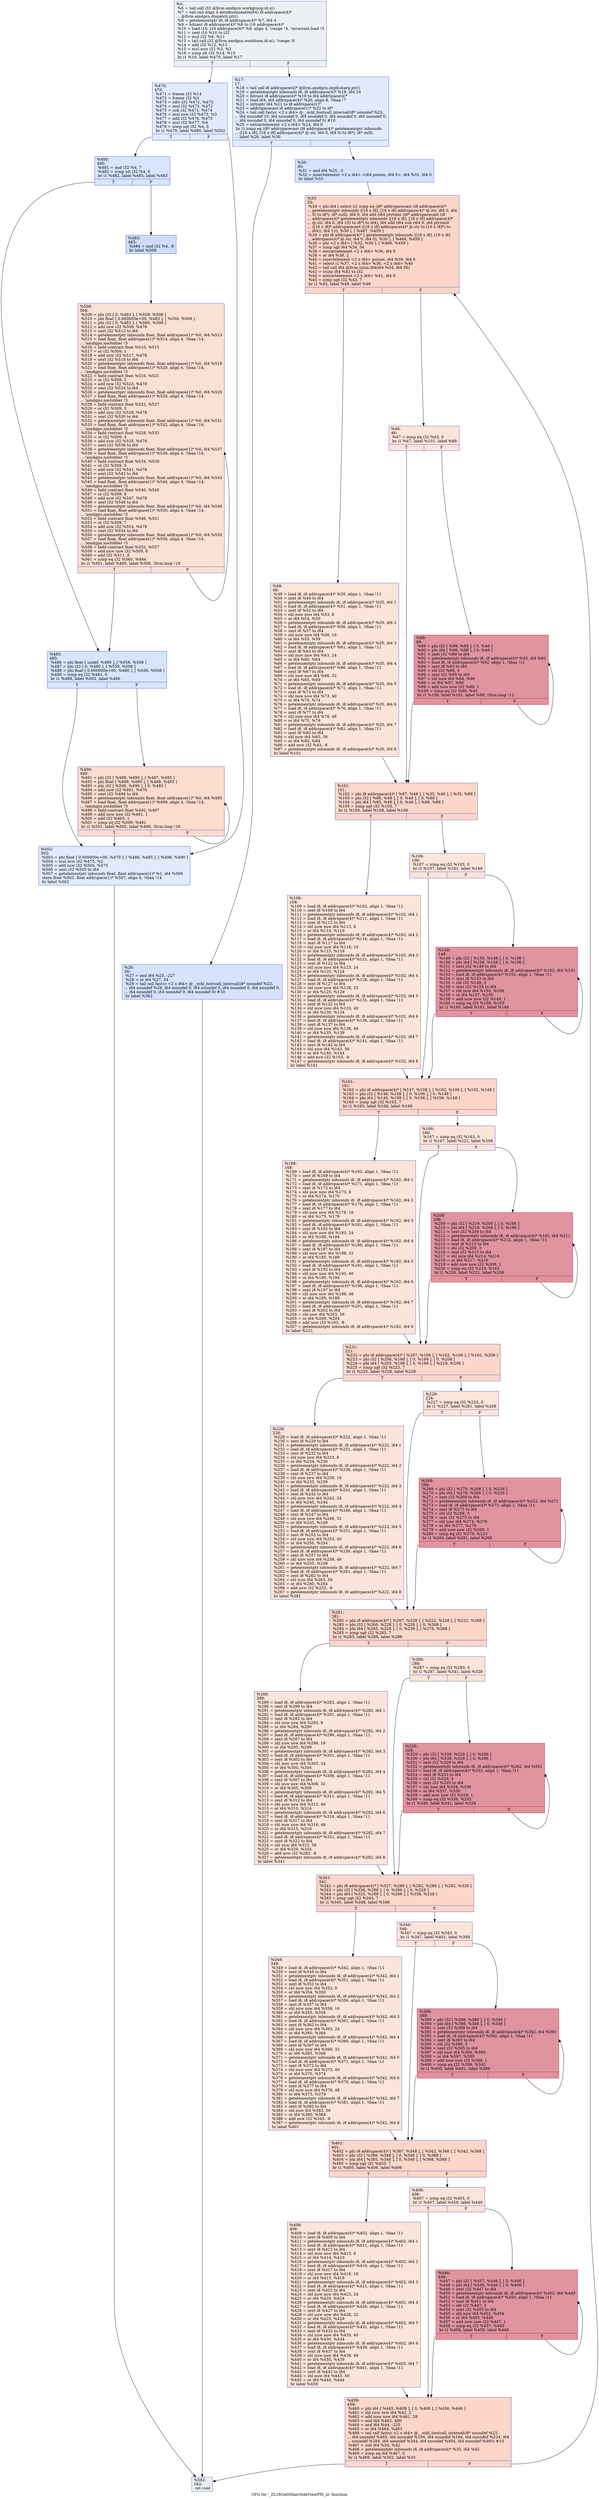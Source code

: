digraph "CFG for '_ZL16GetOtherSideViewPfS_iii' function" {
	label="CFG for '_ZL16GetOtherSideViewPfS_iii' function";

	Node0x47e8400 [shape=record,color="#3d50c3ff", style=filled, fillcolor="#d6dce470",label="{%5:\l  %6 = tail call i32 @llvm.amdgcn.workgroup.id.x()\l  %7 = tail call align 4 dereferenceable(64) i8 addrspace(4)*\l... @llvm.amdgcn.dispatch.ptr()\l  %8 = getelementptr i8, i8 addrspace(4)* %7, i64 4\l  %9 = bitcast i8 addrspace(4)* %8 to i16 addrspace(4)*\l  %10 = load i16, i16 addrspace(4)* %9, align 4, !range !4, !invariant.load !5\l  %11 = zext i16 %10 to i32\l  %12 = mul i32 %6, %11\l  %13 = tail call i32 @llvm.amdgcn.workitem.id.x(), !range !6\l  %14 = add i32 %12, %13\l  %15 = mul nsw i32 %3, %2\l  %16 = icmp slt i32 %14, %15\l  br i1 %16, label %470, label %17\l|{<s0>T|<s1>F}}"];
	Node0x47e8400:s0 -> Node0x47e8ef0;
	Node0x47e8400:s1 -> Node0x47ea460;
	Node0x47ea460 [shape=record,color="#3d50c3ff", style=filled, fillcolor="#bbd1f870",label="{%17:\l17:                                               \l  %18 = tail call i8 addrspace(4)* @llvm.amdgcn.implicitarg.ptr()\l  %19 = getelementptr inbounds i8, i8 addrspace(4)* %18, i64 24\l  %20 = bitcast i8 addrspace(4)* %19 to i64 addrspace(4)*\l  %21 = load i64, i64 addrspace(4)* %20, align 8, !tbaa !7\l  %22 = inttoptr i64 %21 to i8 addrspace(1)*\l  %23 = addrspacecast i8 addrspace(1)* %22 to i8*\l  %24 = tail call fastcc \<2 x i64\> @__ockl_hostcall_internal(i8* noundef %23,\l... i64 noundef 33, i64 noundef 0, i64 noundef 0, i64 noundef 0, i64 noundef 0,\l... i64 noundef 0, i64 noundef 0, i64 noundef 0) #10\l  %25 = extractelement \<2 x i64\> %24, i64 0\l  br i1 icmp eq (i8* addrspacecast (i8 addrspace(4)* getelementptr inbounds\l... ([16 x i8], [16 x i8] addrspace(4)* @.str, i64 0, i64 0) to i8*), i8* null),\l... label %26, label %30\l|{<s0>T|<s1>F}}"];
	Node0x47ea460:s0 -> Node0x47eb390;
	Node0x47ea460:s1 -> Node0x47ebd80;
	Node0x47eb390 [shape=record,color="#3d50c3ff", style=filled, fillcolor="#a1c0ff70",label="{%26:\l26:                                               \l  %27 = and i64 %25, -227\l  %28 = or i64 %27, 34\l  %29 = tail call fastcc \<2 x i64\> @__ockl_hostcall_internal(i8* noundef %23,\l... i64 noundef %28, i64 noundef 0, i64 noundef 0, i64 noundef 0, i64 noundef 0,\l... i64 noundef 0, i64 noundef 0, i64 noundef 0) #10\l  br label %562\l}"];
	Node0x47eb390 -> Node0x47ec060;
	Node0x47ebd80 [shape=record,color="#3d50c3ff", style=filled, fillcolor="#a1c0ff70",label="{%30:\l30:                                               \l  %31 = and i64 %25, -3\l  %32 = insertelement \<2 x i64\> \<i64 poison, i64 0\>, i64 %31, i64 0\l  br label %33\l}"];
	Node0x47ebd80 -> Node0x47ea350;
	Node0x47ea350 [shape=record,color="#3d50c3ff", style=filled, fillcolor="#f6a38570",label="{%33:\l33:                                               \l  %34 = phi i64 [ select (i1 icmp eq (i8* addrspacecast (i8 addrspace(4)*\l... getelementptr inbounds ([16 x i8], [16 x i8] addrspace(4)* @.str, i64 0, i64\l... 0) to i8*), i8* null), i64 0, i64 add (i64 ptrtoint (i8* addrspacecast (i8\l... addrspace(4)* getelementptr inbounds ([16 x i8], [16 x i8] addrspace(4)*\l... @.str, i64 0, i64 15) to i8*) to i64), i64 add (i64 sub (i64 0, i64 ptrtoint\l... ([16 x i8]* addrspacecast ([16 x i8] addrspace(4)* @.str to [16 x i8]*) to\l... i64)), i64 1))), %30 ], [ %467, %459 ]\l  %35 = phi i8 addrspace(4)* [ getelementptr inbounds ([16 x i8], [16 x i8]\l... addrspace(4)* @.str, i64 0, i64 0), %30 ], [ %468, %459 ]\l  %36 = phi \<2 x i64\> [ %32, %30 ], [ %466, %459 ]\l  %37 = icmp ugt i64 %34, 56\l  %38 = extractelement \<2 x i64\> %36, i64 0\l  %39 = or i64 %38, 2\l  %40 = insertelement \<2 x i64\> poison, i64 %39, i64 0\l  %41 = select i1 %37, \<2 x i64\> %36, \<2 x i64\> %40\l  %42 = tail call i64 @llvm.umin.i64(i64 %34, i64 56)\l  %43 = trunc i64 %42 to i32\l  %44 = extractelement \<2 x i64\> %41, i64 0\l  %45 = icmp ugt i32 %43, 7\l  br i1 %45, label %48, label %46\l|{<s0>T|<s1>F}}"];
	Node0x47ea350:s0 -> Node0x47edbe0;
	Node0x47ea350:s1 -> Node0x47edc70;
	Node0x47edc70 [shape=record,color="#3d50c3ff", style=filled, fillcolor="#f5c1a970",label="{%46:\l46:                                               \l  %47 = icmp eq i32 %43, 0\l  br i1 %47, label %101, label %88\l|{<s0>T|<s1>F}}"];
	Node0x47edc70:s0 -> Node0x47ede70;
	Node0x47edc70:s1 -> Node0x47edec0;
	Node0x47edbe0 [shape=record,color="#3d50c3ff", style=filled, fillcolor="#f5c1a970",label="{%48:\l48:                                               \l  %49 = load i8, i8 addrspace(4)* %35, align 1, !tbaa !11\l  %50 = zext i8 %49 to i64\l  %51 = getelementptr inbounds i8, i8 addrspace(4)* %35, i64 1\l  %52 = load i8, i8 addrspace(4)* %51, align 1, !tbaa !11\l  %53 = zext i8 %52 to i64\l  %54 = shl nuw nsw i64 %53, 8\l  %55 = or i64 %54, %50\l  %56 = getelementptr inbounds i8, i8 addrspace(4)* %35, i64 2\l  %57 = load i8, i8 addrspace(4)* %56, align 1, !tbaa !11\l  %58 = zext i8 %57 to i64\l  %59 = shl nuw nsw i64 %58, 16\l  %60 = or i64 %55, %59\l  %61 = getelementptr inbounds i8, i8 addrspace(4)* %35, i64 3\l  %62 = load i8, i8 addrspace(4)* %61, align 1, !tbaa !11\l  %63 = zext i8 %62 to i64\l  %64 = shl nuw nsw i64 %63, 24\l  %65 = or i64 %60, %64\l  %66 = getelementptr inbounds i8, i8 addrspace(4)* %35, i64 4\l  %67 = load i8, i8 addrspace(4)* %66, align 1, !tbaa !11\l  %68 = zext i8 %67 to i64\l  %69 = shl nuw nsw i64 %68, 32\l  %70 = or i64 %65, %69\l  %71 = getelementptr inbounds i8, i8 addrspace(4)* %35, i64 5\l  %72 = load i8, i8 addrspace(4)* %71, align 1, !tbaa !11\l  %73 = zext i8 %72 to i64\l  %74 = shl nuw nsw i64 %73, 40\l  %75 = or i64 %70, %74\l  %76 = getelementptr inbounds i8, i8 addrspace(4)* %35, i64 6\l  %77 = load i8, i8 addrspace(4)* %76, align 1, !tbaa !11\l  %78 = zext i8 %77 to i64\l  %79 = shl nuw nsw i64 %78, 48\l  %80 = or i64 %75, %79\l  %81 = getelementptr inbounds i8, i8 addrspace(4)* %35, i64 7\l  %82 = load i8, i8 addrspace(4)* %81, align 1, !tbaa !11\l  %83 = zext i8 %82 to i64\l  %84 = shl nuw i64 %83, 56\l  %85 = or i64 %80, %84\l  %86 = add nsw i32 %43, -8\l  %87 = getelementptr inbounds i8, i8 addrspace(4)* %35, i64 8\l  br label %101\l}"];
	Node0x47edbe0 -> Node0x47ede70;
	Node0x47edec0 [shape=record,color="#b70d28ff", style=filled, fillcolor="#b70d2870",label="{%88:\l88:                                               \l  %89 = phi i32 [ %99, %88 ], [ 0, %46 ]\l  %90 = phi i64 [ %98, %88 ], [ 0, %46 ]\l  %91 = zext i32 %89 to i64\l  %92 = getelementptr inbounds i8, i8 addrspace(4)* %35, i64 %91\l  %93 = load i8, i8 addrspace(4)* %92, align 1, !tbaa !11\l  %94 = zext i8 %93 to i64\l  %95 = shl i32 %89, 3\l  %96 = zext i32 %95 to i64\l  %97 = shl nuw i64 %94, %96\l  %98 = or i64 %97, %90\l  %99 = add nuw nsw i32 %89, 1\l  %100 = icmp eq i32 %99, %43\l  br i1 %100, label %101, label %88, !llvm.loop !12\l|{<s0>T|<s1>F}}"];
	Node0x47edec0:s0 -> Node0x47ede70;
	Node0x47edec0:s1 -> Node0x47edec0;
	Node0x47ede70 [shape=record,color="#3d50c3ff", style=filled, fillcolor="#f6a38570",label="{%101:\l101:                                              \l  %102 = phi i8 addrspace(4)* [ %87, %48 ], [ %35, %46 ], [ %35, %88 ]\l  %103 = phi i32 [ %86, %48 ], [ 0, %46 ], [ 0, %88 ]\l  %104 = phi i64 [ %85, %48 ], [ 0, %46 ], [ %98, %88 ]\l  %105 = icmp ugt i32 %103, 7\l  br i1 %105, label %108, label %106\l|{<s0>T|<s1>F}}"];
	Node0x47ede70:s0 -> Node0x47f0ba0;
	Node0x47ede70:s1 -> Node0x47f0bf0;
	Node0x47f0bf0 [shape=record,color="#3d50c3ff", style=filled, fillcolor="#f5c1a970",label="{%106:\l106:                                              \l  %107 = icmp eq i32 %103, 0\l  br i1 %107, label %161, label %148\l|{<s0>T|<s1>F}}"];
	Node0x47f0bf0:s0 -> Node0x47f0dc0;
	Node0x47f0bf0:s1 -> Node0x47f0e10;
	Node0x47f0ba0 [shape=record,color="#3d50c3ff", style=filled, fillcolor="#f5c1a970",label="{%108:\l108:                                              \l  %109 = load i8, i8 addrspace(4)* %102, align 1, !tbaa !11\l  %110 = zext i8 %109 to i64\l  %111 = getelementptr inbounds i8, i8 addrspace(4)* %102, i64 1\l  %112 = load i8, i8 addrspace(4)* %111, align 1, !tbaa !11\l  %113 = zext i8 %112 to i64\l  %114 = shl nuw nsw i64 %113, 8\l  %115 = or i64 %114, %110\l  %116 = getelementptr inbounds i8, i8 addrspace(4)* %102, i64 2\l  %117 = load i8, i8 addrspace(4)* %116, align 1, !tbaa !11\l  %118 = zext i8 %117 to i64\l  %119 = shl nuw nsw i64 %118, 16\l  %120 = or i64 %115, %119\l  %121 = getelementptr inbounds i8, i8 addrspace(4)* %102, i64 3\l  %122 = load i8, i8 addrspace(4)* %121, align 1, !tbaa !11\l  %123 = zext i8 %122 to i64\l  %124 = shl nuw nsw i64 %123, 24\l  %125 = or i64 %120, %124\l  %126 = getelementptr inbounds i8, i8 addrspace(4)* %102, i64 4\l  %127 = load i8, i8 addrspace(4)* %126, align 1, !tbaa !11\l  %128 = zext i8 %127 to i64\l  %129 = shl nuw nsw i64 %128, 32\l  %130 = or i64 %125, %129\l  %131 = getelementptr inbounds i8, i8 addrspace(4)* %102, i64 5\l  %132 = load i8, i8 addrspace(4)* %131, align 1, !tbaa !11\l  %133 = zext i8 %132 to i64\l  %134 = shl nuw nsw i64 %133, 40\l  %135 = or i64 %130, %134\l  %136 = getelementptr inbounds i8, i8 addrspace(4)* %102, i64 6\l  %137 = load i8, i8 addrspace(4)* %136, align 1, !tbaa !11\l  %138 = zext i8 %137 to i64\l  %139 = shl nuw nsw i64 %138, 48\l  %140 = or i64 %135, %139\l  %141 = getelementptr inbounds i8, i8 addrspace(4)* %102, i64 7\l  %142 = load i8, i8 addrspace(4)* %141, align 1, !tbaa !11\l  %143 = zext i8 %142 to i64\l  %144 = shl nuw i64 %143, 56\l  %145 = or i64 %140, %144\l  %146 = add nsw i32 %103, -8\l  %147 = getelementptr inbounds i8, i8 addrspace(4)* %102, i64 8\l  br label %161\l}"];
	Node0x47f0ba0 -> Node0x47f0dc0;
	Node0x47f0e10 [shape=record,color="#b70d28ff", style=filled, fillcolor="#b70d2870",label="{%148:\l148:                                              \l  %149 = phi i32 [ %159, %148 ], [ 0, %106 ]\l  %150 = phi i64 [ %158, %148 ], [ 0, %106 ]\l  %151 = zext i32 %149 to i64\l  %152 = getelementptr inbounds i8, i8 addrspace(4)* %102, i64 %151\l  %153 = load i8, i8 addrspace(4)* %152, align 1, !tbaa !11\l  %154 = zext i8 %153 to i64\l  %155 = shl i32 %149, 3\l  %156 = zext i32 %155 to i64\l  %157 = shl nuw i64 %154, %156\l  %158 = or i64 %157, %150\l  %159 = add nuw nsw i32 %149, 1\l  %160 = icmp eq i32 %159, %103\l  br i1 %160, label %161, label %148\l|{<s0>T|<s1>F}}"];
	Node0x47f0e10:s0 -> Node0x47f0dc0;
	Node0x47f0e10:s1 -> Node0x47f0e10;
	Node0x47f0dc0 [shape=record,color="#3d50c3ff", style=filled, fillcolor="#f6a38570",label="{%161:\l161:                                              \l  %162 = phi i8 addrspace(4)* [ %147, %108 ], [ %102, %106 ], [ %102, %148 ]\l  %163 = phi i32 [ %146, %108 ], [ 0, %106 ], [ 0, %148 ]\l  %164 = phi i64 [ %145, %108 ], [ 0, %106 ], [ %158, %148 ]\l  %165 = icmp ugt i32 %163, 7\l  br i1 %165, label %168, label %166\l|{<s0>T|<s1>F}}"];
	Node0x47f0dc0:s0 -> Node0x47f32e0;
	Node0x47f0dc0:s1 -> Node0x47f3330;
	Node0x47f3330 [shape=record,color="#3d50c3ff", style=filled, fillcolor="#f5c1a970",label="{%166:\l166:                                              \l  %167 = icmp eq i32 %163, 0\l  br i1 %167, label %221, label %208\l|{<s0>T|<s1>F}}"];
	Node0x47f3330:s0 -> Node0x47f34c0;
	Node0x47f3330:s1 -> Node0x47f3510;
	Node0x47f32e0 [shape=record,color="#3d50c3ff", style=filled, fillcolor="#f5c1a970",label="{%168:\l168:                                              \l  %169 = load i8, i8 addrspace(4)* %162, align 1, !tbaa !11\l  %170 = zext i8 %169 to i64\l  %171 = getelementptr inbounds i8, i8 addrspace(4)* %162, i64 1\l  %172 = load i8, i8 addrspace(4)* %171, align 1, !tbaa !11\l  %173 = zext i8 %172 to i64\l  %174 = shl nuw nsw i64 %173, 8\l  %175 = or i64 %174, %170\l  %176 = getelementptr inbounds i8, i8 addrspace(4)* %162, i64 2\l  %177 = load i8, i8 addrspace(4)* %176, align 1, !tbaa !11\l  %178 = zext i8 %177 to i64\l  %179 = shl nuw nsw i64 %178, 16\l  %180 = or i64 %175, %179\l  %181 = getelementptr inbounds i8, i8 addrspace(4)* %162, i64 3\l  %182 = load i8, i8 addrspace(4)* %181, align 1, !tbaa !11\l  %183 = zext i8 %182 to i64\l  %184 = shl nuw nsw i64 %183, 24\l  %185 = or i64 %180, %184\l  %186 = getelementptr inbounds i8, i8 addrspace(4)* %162, i64 4\l  %187 = load i8, i8 addrspace(4)* %186, align 1, !tbaa !11\l  %188 = zext i8 %187 to i64\l  %189 = shl nuw nsw i64 %188, 32\l  %190 = or i64 %185, %189\l  %191 = getelementptr inbounds i8, i8 addrspace(4)* %162, i64 5\l  %192 = load i8, i8 addrspace(4)* %191, align 1, !tbaa !11\l  %193 = zext i8 %192 to i64\l  %194 = shl nuw nsw i64 %193, 40\l  %195 = or i64 %190, %194\l  %196 = getelementptr inbounds i8, i8 addrspace(4)* %162, i64 6\l  %197 = load i8, i8 addrspace(4)* %196, align 1, !tbaa !11\l  %198 = zext i8 %197 to i64\l  %199 = shl nuw nsw i64 %198, 48\l  %200 = or i64 %195, %199\l  %201 = getelementptr inbounds i8, i8 addrspace(4)* %162, i64 7\l  %202 = load i8, i8 addrspace(4)* %201, align 1, !tbaa !11\l  %203 = zext i8 %202 to i64\l  %204 = shl nuw i64 %203, 56\l  %205 = or i64 %200, %204\l  %206 = add nsw i32 %163, -8\l  %207 = getelementptr inbounds i8, i8 addrspace(4)* %162, i64 8\l  br label %221\l}"];
	Node0x47f32e0 -> Node0x47f34c0;
	Node0x47f3510 [shape=record,color="#b70d28ff", style=filled, fillcolor="#b70d2870",label="{%208:\l208:                                              \l  %209 = phi i32 [ %219, %208 ], [ 0, %166 ]\l  %210 = phi i64 [ %218, %208 ], [ 0, %166 ]\l  %211 = zext i32 %209 to i64\l  %212 = getelementptr inbounds i8, i8 addrspace(4)* %162, i64 %211\l  %213 = load i8, i8 addrspace(4)* %212, align 1, !tbaa !11\l  %214 = zext i8 %213 to i64\l  %215 = shl i32 %209, 3\l  %216 = zext i32 %215 to i64\l  %217 = shl nuw i64 %214, %216\l  %218 = or i64 %217, %210\l  %219 = add nuw nsw i32 %209, 1\l  %220 = icmp eq i32 %219, %163\l  br i1 %220, label %221, label %208\l|{<s0>T|<s1>F}}"];
	Node0x47f3510:s0 -> Node0x47f34c0;
	Node0x47f3510:s1 -> Node0x47f3510;
	Node0x47f34c0 [shape=record,color="#3d50c3ff", style=filled, fillcolor="#f6a38570",label="{%221:\l221:                                              \l  %222 = phi i8 addrspace(4)* [ %207, %168 ], [ %162, %166 ], [ %162, %208 ]\l  %223 = phi i32 [ %206, %168 ], [ 0, %166 ], [ 0, %208 ]\l  %224 = phi i64 [ %205, %168 ], [ 0, %166 ], [ %218, %208 ]\l  %225 = icmp ugt i32 %223, 7\l  br i1 %225, label %228, label %226\l|{<s0>T|<s1>F}}"];
	Node0x47f34c0:s0 -> Node0x47f5560;
	Node0x47f34c0:s1 -> Node0x47f55b0;
	Node0x47f55b0 [shape=record,color="#3d50c3ff", style=filled, fillcolor="#f5c1a970",label="{%226:\l226:                                              \l  %227 = icmp eq i32 %223, 0\l  br i1 %227, label %281, label %268\l|{<s0>T|<s1>F}}"];
	Node0x47f55b0:s0 -> Node0x47f5740;
	Node0x47f55b0:s1 -> Node0x47f5790;
	Node0x47f5560 [shape=record,color="#3d50c3ff", style=filled, fillcolor="#f5c1a970",label="{%228:\l228:                                              \l  %229 = load i8, i8 addrspace(4)* %222, align 1, !tbaa !11\l  %230 = zext i8 %229 to i64\l  %231 = getelementptr inbounds i8, i8 addrspace(4)* %222, i64 1\l  %232 = load i8, i8 addrspace(4)* %231, align 1, !tbaa !11\l  %233 = zext i8 %232 to i64\l  %234 = shl nuw nsw i64 %233, 8\l  %235 = or i64 %234, %230\l  %236 = getelementptr inbounds i8, i8 addrspace(4)* %222, i64 2\l  %237 = load i8, i8 addrspace(4)* %236, align 1, !tbaa !11\l  %238 = zext i8 %237 to i64\l  %239 = shl nuw nsw i64 %238, 16\l  %240 = or i64 %235, %239\l  %241 = getelementptr inbounds i8, i8 addrspace(4)* %222, i64 3\l  %242 = load i8, i8 addrspace(4)* %241, align 1, !tbaa !11\l  %243 = zext i8 %242 to i64\l  %244 = shl nuw nsw i64 %243, 24\l  %245 = or i64 %240, %244\l  %246 = getelementptr inbounds i8, i8 addrspace(4)* %222, i64 4\l  %247 = load i8, i8 addrspace(4)* %246, align 1, !tbaa !11\l  %248 = zext i8 %247 to i64\l  %249 = shl nuw nsw i64 %248, 32\l  %250 = or i64 %245, %249\l  %251 = getelementptr inbounds i8, i8 addrspace(4)* %222, i64 5\l  %252 = load i8, i8 addrspace(4)* %251, align 1, !tbaa !11\l  %253 = zext i8 %252 to i64\l  %254 = shl nuw nsw i64 %253, 40\l  %255 = or i64 %250, %254\l  %256 = getelementptr inbounds i8, i8 addrspace(4)* %222, i64 6\l  %257 = load i8, i8 addrspace(4)* %256, align 1, !tbaa !11\l  %258 = zext i8 %257 to i64\l  %259 = shl nuw nsw i64 %258, 48\l  %260 = or i64 %255, %259\l  %261 = getelementptr inbounds i8, i8 addrspace(4)* %222, i64 7\l  %262 = load i8, i8 addrspace(4)* %261, align 1, !tbaa !11\l  %263 = zext i8 %262 to i64\l  %264 = shl nuw i64 %263, 56\l  %265 = or i64 %260, %264\l  %266 = add nsw i32 %223, -8\l  %267 = getelementptr inbounds i8, i8 addrspace(4)* %222, i64 8\l  br label %281\l}"];
	Node0x47f5560 -> Node0x47f5740;
	Node0x47f5790 [shape=record,color="#b70d28ff", style=filled, fillcolor="#b70d2870",label="{%268:\l268:                                              \l  %269 = phi i32 [ %279, %268 ], [ 0, %226 ]\l  %270 = phi i64 [ %278, %268 ], [ 0, %226 ]\l  %271 = zext i32 %269 to i64\l  %272 = getelementptr inbounds i8, i8 addrspace(4)* %222, i64 %271\l  %273 = load i8, i8 addrspace(4)* %272, align 1, !tbaa !11\l  %274 = zext i8 %273 to i64\l  %275 = shl i32 %269, 3\l  %276 = zext i32 %275 to i64\l  %277 = shl nuw i64 %274, %276\l  %278 = or i64 %277, %270\l  %279 = add nuw nsw i32 %269, 1\l  %280 = icmp eq i32 %279, %223\l  br i1 %280, label %281, label %268\l|{<s0>T|<s1>F}}"];
	Node0x47f5790:s0 -> Node0x47f5740;
	Node0x47f5790:s1 -> Node0x47f5790;
	Node0x47f5740 [shape=record,color="#3d50c3ff", style=filled, fillcolor="#f6a38570",label="{%281:\l281:                                              \l  %282 = phi i8 addrspace(4)* [ %267, %228 ], [ %222, %226 ], [ %222, %268 ]\l  %283 = phi i32 [ %266, %228 ], [ 0, %226 ], [ 0, %268 ]\l  %284 = phi i64 [ %265, %228 ], [ 0, %226 ], [ %278, %268 ]\l  %285 = icmp ugt i32 %283, 7\l  br i1 %285, label %288, label %286\l|{<s0>T|<s1>F}}"];
	Node0x47f5740:s0 -> Node0x47f7fb0;
	Node0x47f5740:s1 -> Node0x47f8000;
	Node0x47f8000 [shape=record,color="#3d50c3ff", style=filled, fillcolor="#f5c1a970",label="{%286:\l286:                                              \l  %287 = icmp eq i32 %283, 0\l  br i1 %287, label %341, label %328\l|{<s0>T|<s1>F}}"];
	Node0x47f8000:s0 -> Node0x47f8190;
	Node0x47f8000:s1 -> Node0x47f81e0;
	Node0x47f7fb0 [shape=record,color="#3d50c3ff", style=filled, fillcolor="#f5c1a970",label="{%288:\l288:                                              \l  %289 = load i8, i8 addrspace(4)* %282, align 1, !tbaa !11\l  %290 = zext i8 %289 to i64\l  %291 = getelementptr inbounds i8, i8 addrspace(4)* %282, i64 1\l  %292 = load i8, i8 addrspace(4)* %291, align 1, !tbaa !11\l  %293 = zext i8 %292 to i64\l  %294 = shl nuw nsw i64 %293, 8\l  %295 = or i64 %294, %290\l  %296 = getelementptr inbounds i8, i8 addrspace(4)* %282, i64 2\l  %297 = load i8, i8 addrspace(4)* %296, align 1, !tbaa !11\l  %298 = zext i8 %297 to i64\l  %299 = shl nuw nsw i64 %298, 16\l  %300 = or i64 %295, %299\l  %301 = getelementptr inbounds i8, i8 addrspace(4)* %282, i64 3\l  %302 = load i8, i8 addrspace(4)* %301, align 1, !tbaa !11\l  %303 = zext i8 %302 to i64\l  %304 = shl nuw nsw i64 %303, 24\l  %305 = or i64 %300, %304\l  %306 = getelementptr inbounds i8, i8 addrspace(4)* %282, i64 4\l  %307 = load i8, i8 addrspace(4)* %306, align 1, !tbaa !11\l  %308 = zext i8 %307 to i64\l  %309 = shl nuw nsw i64 %308, 32\l  %310 = or i64 %305, %309\l  %311 = getelementptr inbounds i8, i8 addrspace(4)* %282, i64 5\l  %312 = load i8, i8 addrspace(4)* %311, align 1, !tbaa !11\l  %313 = zext i8 %312 to i64\l  %314 = shl nuw nsw i64 %313, 40\l  %315 = or i64 %310, %314\l  %316 = getelementptr inbounds i8, i8 addrspace(4)* %282, i64 6\l  %317 = load i8, i8 addrspace(4)* %316, align 1, !tbaa !11\l  %318 = zext i8 %317 to i64\l  %319 = shl nuw nsw i64 %318, 48\l  %320 = or i64 %315, %319\l  %321 = getelementptr inbounds i8, i8 addrspace(4)* %282, i64 7\l  %322 = load i8, i8 addrspace(4)* %321, align 1, !tbaa !11\l  %323 = zext i8 %322 to i64\l  %324 = shl nuw i64 %323, 56\l  %325 = or i64 %320, %324\l  %326 = add nsw i32 %283, -8\l  %327 = getelementptr inbounds i8, i8 addrspace(4)* %282, i64 8\l  br label %341\l}"];
	Node0x47f7fb0 -> Node0x47f8190;
	Node0x47f81e0 [shape=record,color="#b70d28ff", style=filled, fillcolor="#b70d2870",label="{%328:\l328:                                              \l  %329 = phi i32 [ %339, %328 ], [ 0, %286 ]\l  %330 = phi i64 [ %338, %328 ], [ 0, %286 ]\l  %331 = zext i32 %329 to i64\l  %332 = getelementptr inbounds i8, i8 addrspace(4)* %282, i64 %331\l  %333 = load i8, i8 addrspace(4)* %332, align 1, !tbaa !11\l  %334 = zext i8 %333 to i64\l  %335 = shl i32 %329, 3\l  %336 = zext i32 %335 to i64\l  %337 = shl nuw i64 %334, %336\l  %338 = or i64 %337, %330\l  %339 = add nuw nsw i32 %329, 1\l  %340 = icmp eq i32 %339, %283\l  br i1 %340, label %341, label %328\l|{<s0>T|<s1>F}}"];
	Node0x47f81e0:s0 -> Node0x47f8190;
	Node0x47f81e0:s1 -> Node0x47f81e0;
	Node0x47f8190 [shape=record,color="#3d50c3ff", style=filled, fillcolor="#f6a38570",label="{%341:\l341:                                              \l  %342 = phi i8 addrspace(4)* [ %327, %288 ], [ %282, %286 ], [ %282, %328 ]\l  %343 = phi i32 [ %326, %288 ], [ 0, %286 ], [ 0, %328 ]\l  %344 = phi i64 [ %325, %288 ], [ 0, %286 ], [ %338, %328 ]\l  %345 = icmp ugt i32 %343, 7\l  br i1 %345, label %348, label %346\l|{<s0>T|<s1>F}}"];
	Node0x47f8190:s0 -> Node0x47fac50;
	Node0x47f8190:s1 -> Node0x47faca0;
	Node0x47faca0 [shape=record,color="#3d50c3ff", style=filled, fillcolor="#f5c1a970",label="{%346:\l346:                                              \l  %347 = icmp eq i32 %343, 0\l  br i1 %347, label %401, label %388\l|{<s0>T|<s1>F}}"];
	Node0x47faca0:s0 -> Node0x47fae30;
	Node0x47faca0:s1 -> Node0x47fae80;
	Node0x47fac50 [shape=record,color="#3d50c3ff", style=filled, fillcolor="#f5c1a970",label="{%348:\l348:                                              \l  %349 = load i8, i8 addrspace(4)* %342, align 1, !tbaa !11\l  %350 = zext i8 %349 to i64\l  %351 = getelementptr inbounds i8, i8 addrspace(4)* %342, i64 1\l  %352 = load i8, i8 addrspace(4)* %351, align 1, !tbaa !11\l  %353 = zext i8 %352 to i64\l  %354 = shl nuw nsw i64 %353, 8\l  %355 = or i64 %354, %350\l  %356 = getelementptr inbounds i8, i8 addrspace(4)* %342, i64 2\l  %357 = load i8, i8 addrspace(4)* %356, align 1, !tbaa !11\l  %358 = zext i8 %357 to i64\l  %359 = shl nuw nsw i64 %358, 16\l  %360 = or i64 %355, %359\l  %361 = getelementptr inbounds i8, i8 addrspace(4)* %342, i64 3\l  %362 = load i8, i8 addrspace(4)* %361, align 1, !tbaa !11\l  %363 = zext i8 %362 to i64\l  %364 = shl nuw nsw i64 %363, 24\l  %365 = or i64 %360, %364\l  %366 = getelementptr inbounds i8, i8 addrspace(4)* %342, i64 4\l  %367 = load i8, i8 addrspace(4)* %366, align 1, !tbaa !11\l  %368 = zext i8 %367 to i64\l  %369 = shl nuw nsw i64 %368, 32\l  %370 = or i64 %365, %369\l  %371 = getelementptr inbounds i8, i8 addrspace(4)* %342, i64 5\l  %372 = load i8, i8 addrspace(4)* %371, align 1, !tbaa !11\l  %373 = zext i8 %372 to i64\l  %374 = shl nuw nsw i64 %373, 40\l  %375 = or i64 %370, %374\l  %376 = getelementptr inbounds i8, i8 addrspace(4)* %342, i64 6\l  %377 = load i8, i8 addrspace(4)* %376, align 1, !tbaa !11\l  %378 = zext i8 %377 to i64\l  %379 = shl nuw nsw i64 %378, 48\l  %380 = or i64 %375, %379\l  %381 = getelementptr inbounds i8, i8 addrspace(4)* %342, i64 7\l  %382 = load i8, i8 addrspace(4)* %381, align 1, !tbaa !11\l  %383 = zext i8 %382 to i64\l  %384 = shl nuw i64 %383, 56\l  %385 = or i64 %380, %384\l  %386 = add nsw i32 %343, -8\l  %387 = getelementptr inbounds i8, i8 addrspace(4)* %342, i64 8\l  br label %401\l}"];
	Node0x47fac50 -> Node0x47fae30;
	Node0x47fae80 [shape=record,color="#b70d28ff", style=filled, fillcolor="#b70d2870",label="{%388:\l388:                                              \l  %389 = phi i32 [ %399, %388 ], [ 0, %346 ]\l  %390 = phi i64 [ %398, %388 ], [ 0, %346 ]\l  %391 = zext i32 %389 to i64\l  %392 = getelementptr inbounds i8, i8 addrspace(4)* %342, i64 %391\l  %393 = load i8, i8 addrspace(4)* %392, align 1, !tbaa !11\l  %394 = zext i8 %393 to i64\l  %395 = shl i32 %389, 3\l  %396 = zext i32 %395 to i64\l  %397 = shl nuw i64 %394, %396\l  %398 = or i64 %397, %390\l  %399 = add nuw nsw i32 %389, 1\l  %400 = icmp eq i32 %399, %343\l  br i1 %400, label %401, label %388\l|{<s0>T|<s1>F}}"];
	Node0x47fae80:s0 -> Node0x47fae30;
	Node0x47fae80:s1 -> Node0x47fae80;
	Node0x47fae30 [shape=record,color="#3d50c3ff", style=filled, fillcolor="#f6a38570",label="{%401:\l401:                                              \l  %402 = phi i8 addrspace(4)* [ %387, %348 ], [ %342, %346 ], [ %342, %388 ]\l  %403 = phi i32 [ %386, %348 ], [ 0, %346 ], [ 0, %388 ]\l  %404 = phi i64 [ %385, %348 ], [ 0, %346 ], [ %398, %388 ]\l  %405 = icmp ugt i32 %403, 7\l  br i1 %405, label %408, label %406\l|{<s0>T|<s1>F}}"];
	Node0x47fae30:s0 -> Node0x47fd4b0;
	Node0x47fae30:s1 -> Node0x47fd500;
	Node0x47fd500 [shape=record,color="#3d50c3ff", style=filled, fillcolor="#f5c1a970",label="{%406:\l406:                                              \l  %407 = icmp eq i32 %403, 0\l  br i1 %407, label %459, label %446\l|{<s0>T|<s1>F}}"];
	Node0x47fd500:s0 -> Node0x47ed0e0;
	Node0x47fd500:s1 -> Node0x47fd690;
	Node0x47fd4b0 [shape=record,color="#3d50c3ff", style=filled, fillcolor="#f5c1a970",label="{%408:\l408:                                              \l  %409 = load i8, i8 addrspace(4)* %402, align 1, !tbaa !11\l  %410 = zext i8 %409 to i64\l  %411 = getelementptr inbounds i8, i8 addrspace(4)* %402, i64 1\l  %412 = load i8, i8 addrspace(4)* %411, align 1, !tbaa !11\l  %413 = zext i8 %412 to i64\l  %414 = shl nuw nsw i64 %413, 8\l  %415 = or i64 %414, %410\l  %416 = getelementptr inbounds i8, i8 addrspace(4)* %402, i64 2\l  %417 = load i8, i8 addrspace(4)* %416, align 1, !tbaa !11\l  %418 = zext i8 %417 to i64\l  %419 = shl nuw nsw i64 %418, 16\l  %420 = or i64 %415, %419\l  %421 = getelementptr inbounds i8, i8 addrspace(4)* %402, i64 3\l  %422 = load i8, i8 addrspace(4)* %421, align 1, !tbaa !11\l  %423 = zext i8 %422 to i64\l  %424 = shl nuw nsw i64 %423, 24\l  %425 = or i64 %420, %424\l  %426 = getelementptr inbounds i8, i8 addrspace(4)* %402, i64 4\l  %427 = load i8, i8 addrspace(4)* %426, align 1, !tbaa !11\l  %428 = zext i8 %427 to i64\l  %429 = shl nuw nsw i64 %428, 32\l  %430 = or i64 %425, %429\l  %431 = getelementptr inbounds i8, i8 addrspace(4)* %402, i64 5\l  %432 = load i8, i8 addrspace(4)* %431, align 1, !tbaa !11\l  %433 = zext i8 %432 to i64\l  %434 = shl nuw nsw i64 %433, 40\l  %435 = or i64 %430, %434\l  %436 = getelementptr inbounds i8, i8 addrspace(4)* %402, i64 6\l  %437 = load i8, i8 addrspace(4)* %436, align 1, !tbaa !11\l  %438 = zext i8 %437 to i64\l  %439 = shl nuw nsw i64 %438, 48\l  %440 = or i64 %435, %439\l  %441 = getelementptr inbounds i8, i8 addrspace(4)* %402, i64 7\l  %442 = load i8, i8 addrspace(4)* %441, align 1, !tbaa !11\l  %443 = zext i8 %442 to i64\l  %444 = shl nuw i64 %443, 56\l  %445 = or i64 %440, %444\l  br label %459\l}"];
	Node0x47fd4b0 -> Node0x47ed0e0;
	Node0x47fd690 [shape=record,color="#b70d28ff", style=filled, fillcolor="#b70d2870",label="{%446:\l446:                                              \l  %447 = phi i32 [ %457, %446 ], [ 0, %406 ]\l  %448 = phi i64 [ %456, %446 ], [ 0, %406 ]\l  %449 = zext i32 %447 to i64\l  %450 = getelementptr inbounds i8, i8 addrspace(4)* %402, i64 %449\l  %451 = load i8, i8 addrspace(4)* %450, align 1, !tbaa !11\l  %452 = zext i8 %451 to i64\l  %453 = shl i32 %447, 3\l  %454 = zext i32 %453 to i64\l  %455 = shl nuw i64 %452, %454\l  %456 = or i64 %455, %448\l  %457 = add nuw nsw i32 %447, 1\l  %458 = icmp eq i32 %457, %403\l  br i1 %458, label %459, label %446\l|{<s0>T|<s1>F}}"];
	Node0x47fd690:s0 -> Node0x47ed0e0;
	Node0x47fd690:s1 -> Node0x47fd690;
	Node0x47ed0e0 [shape=record,color="#3d50c3ff", style=filled, fillcolor="#f6a38570",label="{%459:\l459:                                              \l  %460 = phi i64 [ %445, %408 ], [ 0, %406 ], [ %456, %446 ]\l  %461 = shl nuw nsw i64 %42, 2\l  %462 = add nuw nsw i64 %461, 28\l  %463 = and i64 %462, 480\l  %464 = and i64 %44, -225\l  %465 = or i64 %464, %463\l  %466 = tail call fastcc \<2 x i64\> @__ockl_hostcall_internal(i8* noundef %23,\l... i64 noundef %465, i64 noundef %104, i64 noundef %164, i64 noundef %224, i64\l... noundef %284, i64 noundef %344, i64 noundef %404, i64 noundef %460) #10\l  %467 = sub i64 %34, %42\l  %468 = getelementptr inbounds i8, i8 addrspace(4)* %35, i64 %42\l  %469 = icmp eq i64 %467, 0\l  br i1 %469, label %562, label %33\l|{<s0>T|<s1>F}}"];
	Node0x47ed0e0:s0 -> Node0x47ec060;
	Node0x47ed0e0:s1 -> Node0x47ea350;
	Node0x47e8ef0 [shape=record,color="#3d50c3ff", style=filled, fillcolor="#bbd1f870",label="{%470:\l470:                                              \l  %471 = freeze i32 %14\l  %472 = freeze i32 %3\l  %473 = sdiv i32 %471, %472\l  %474 = mul i32 %473, %472\l  %475 = sub i32 %471, %474\l  %476 = mul nsw i32 %473, %3\l  %477 = add i32 %476, %475\l  %478 = mul i32 %477, %4\l  %479 = icmp sgt i32 %4, 0\l  br i1 %479, label %480, label %502\l|{<s0>T|<s1>F}}"];
	Node0x47e8ef0:s0 -> Node0x47fff50;
	Node0x47e8ef0:s1 -> Node0x47fffa0;
	Node0x47fff50 [shape=record,color="#3d50c3ff", style=filled, fillcolor="#a7c5fe70",label="{%480:\l480:                                              \l  %481 = and i32 %4, 7\l  %482 = icmp ult i32 %4, 8\l  br i1 %482, label %485, label %483\l|{<s0>T|<s1>F}}"];
	Node0x47fff50:s0 -> Node0x48001c0;
	Node0x47fff50:s1 -> Node0x4800210;
	Node0x4800210 [shape=record,color="#3d50c3ff", style=filled, fillcolor="#8fb1fe70",label="{%483:\l483:                                              \l  %484 = and i32 %4, -8\l  br label %508\l}"];
	Node0x4800210 -> Node0x48003a0;
	Node0x48001c0 [shape=record,color="#3d50c3ff", style=filled, fillcolor="#a7c5fe70",label="{%485:\l485:                                              \l  %486 = phi float [ undef, %480 ], [ %558, %508 ]\l  %487 = phi i32 [ 0, %480 ], [ %559, %508 ]\l  %488 = phi float [ 0.000000e+00, %480 ], [ %558, %508 ]\l  %489 = icmp eq i32 %481, 0\l  br i1 %489, label %502, label %490\l|{<s0>T|<s1>F}}"];
	Node0x48001c0:s0 -> Node0x47fffa0;
	Node0x48001c0:s1 -> Node0x48014d0;
	Node0x48014d0 [shape=record,color="#3d50c3ff", style=filled, fillcolor="#f7af9170",label="{%490:\l490:                                              \l  %491 = phi i32 [ %499, %490 ], [ %487, %485 ]\l  %492 = phi float [ %498, %490 ], [ %488, %485 ]\l  %493 = phi i32 [ %500, %490 ], [ 0, %485 ]\l  %494 = add nsw i32 %491, %478\l  %495 = sext i32 %494 to i64\l  %496 = getelementptr inbounds float, float addrspace(1)* %0, i64 %495\l  %497 = load float, float addrspace(1)* %496, align 4, !tbaa !14,\l... !amdgpu.noclobber !5\l  %498 = fadd contract float %492, %497\l  %499 = add nuw nsw i32 %491, 1\l  %500 = add i32 %493, 1\l  %501 = icmp eq i32 %500, %481\l  br i1 %501, label %502, label %490, !llvm.loop !18\l|{<s0>T|<s1>F}}"];
	Node0x48014d0:s0 -> Node0x47fffa0;
	Node0x48014d0:s1 -> Node0x48014d0;
	Node0x47fffa0 [shape=record,color="#3d50c3ff", style=filled, fillcolor="#bbd1f870",label="{%502:\l502:                                              \l  %503 = phi float [ 0.000000e+00, %470 ], [ %486, %485 ], [ %498, %490 ]\l  %504 = mul nsw i32 %475, %2\l  %505 = add nsw i32 %504, %473\l  %506 = sext i32 %505 to i64\l  %507 = getelementptr inbounds float, float addrspace(1)* %1, i64 %506\l  store float %503, float addrspace(1)* %507, align 4, !tbaa !14\l  br label %562\l}"];
	Node0x47fffa0 -> Node0x47ec060;
	Node0x48003a0 [shape=record,color="#3d50c3ff", style=filled, fillcolor="#f7b99e70",label="{%508:\l508:                                              \l  %509 = phi i32 [ 0, %483 ], [ %559, %508 ]\l  %510 = phi float [ 0.000000e+00, %483 ], [ %558, %508 ]\l  %511 = phi i32 [ 0, %483 ], [ %560, %508 ]\l  %512 = add nsw i32 %509, %478\l  %513 = sext i32 %512 to i64\l  %514 = getelementptr inbounds float, float addrspace(1)* %0, i64 %513\l  %515 = load float, float addrspace(1)* %514, align 4, !tbaa !14,\l... !amdgpu.noclobber !5\l  %516 = fadd contract float %510, %515\l  %517 = or i32 %509, 1\l  %518 = add nsw i32 %517, %478\l  %519 = sext i32 %518 to i64\l  %520 = getelementptr inbounds float, float addrspace(1)* %0, i64 %519\l  %521 = load float, float addrspace(1)* %520, align 4, !tbaa !14,\l... !amdgpu.noclobber !5\l  %522 = fadd contract float %516, %521\l  %523 = or i32 %509, 2\l  %524 = add nsw i32 %523, %478\l  %525 = sext i32 %524 to i64\l  %526 = getelementptr inbounds float, float addrspace(1)* %0, i64 %525\l  %527 = load float, float addrspace(1)* %526, align 4, !tbaa !14,\l... !amdgpu.noclobber !5\l  %528 = fadd contract float %522, %527\l  %529 = or i32 %509, 3\l  %530 = add nsw i32 %529, %478\l  %531 = sext i32 %530 to i64\l  %532 = getelementptr inbounds float, float addrspace(1)* %0, i64 %531\l  %533 = load float, float addrspace(1)* %532, align 4, !tbaa !14,\l... !amdgpu.noclobber !5\l  %534 = fadd contract float %528, %533\l  %535 = or i32 %509, 4\l  %536 = add nsw i32 %535, %478\l  %537 = sext i32 %536 to i64\l  %538 = getelementptr inbounds float, float addrspace(1)* %0, i64 %537\l  %539 = load float, float addrspace(1)* %538, align 4, !tbaa !14,\l... !amdgpu.noclobber !5\l  %540 = fadd contract float %534, %539\l  %541 = or i32 %509, 5\l  %542 = add nsw i32 %541, %478\l  %543 = sext i32 %542 to i64\l  %544 = getelementptr inbounds float, float addrspace(1)* %0, i64 %543\l  %545 = load float, float addrspace(1)* %544, align 4, !tbaa !14,\l... !amdgpu.noclobber !5\l  %546 = fadd contract float %540, %545\l  %547 = or i32 %509, 6\l  %548 = add nsw i32 %547, %478\l  %549 = sext i32 %548 to i64\l  %550 = getelementptr inbounds float, float addrspace(1)* %0, i64 %549\l  %551 = load float, float addrspace(1)* %550, align 4, !tbaa !14,\l... !amdgpu.noclobber !5\l  %552 = fadd contract float %546, %551\l  %553 = or i32 %509, 7\l  %554 = add nsw i32 %553, %478\l  %555 = sext i32 %554 to i64\l  %556 = getelementptr inbounds float, float addrspace(1)* %0, i64 %555\l  %557 = load float, float addrspace(1)* %556, align 4, !tbaa !14,\l... !amdgpu.noclobber !5\l  %558 = fadd contract float %552, %557\l  %559 = add nuw nsw i32 %509, 8\l  %560 = add i32 %511, 8\l  %561 = icmp eq i32 %560, %484\l  br i1 %561, label %485, label %508, !llvm.loop !19\l|{<s0>T|<s1>F}}"];
	Node0x48003a0:s0 -> Node0x48001c0;
	Node0x48003a0:s1 -> Node0x48003a0;
	Node0x47ec060 [shape=record,color="#3d50c3ff", style=filled, fillcolor="#d6dce470",label="{%562:\l562:                                              \l  ret void\l}"];
}
